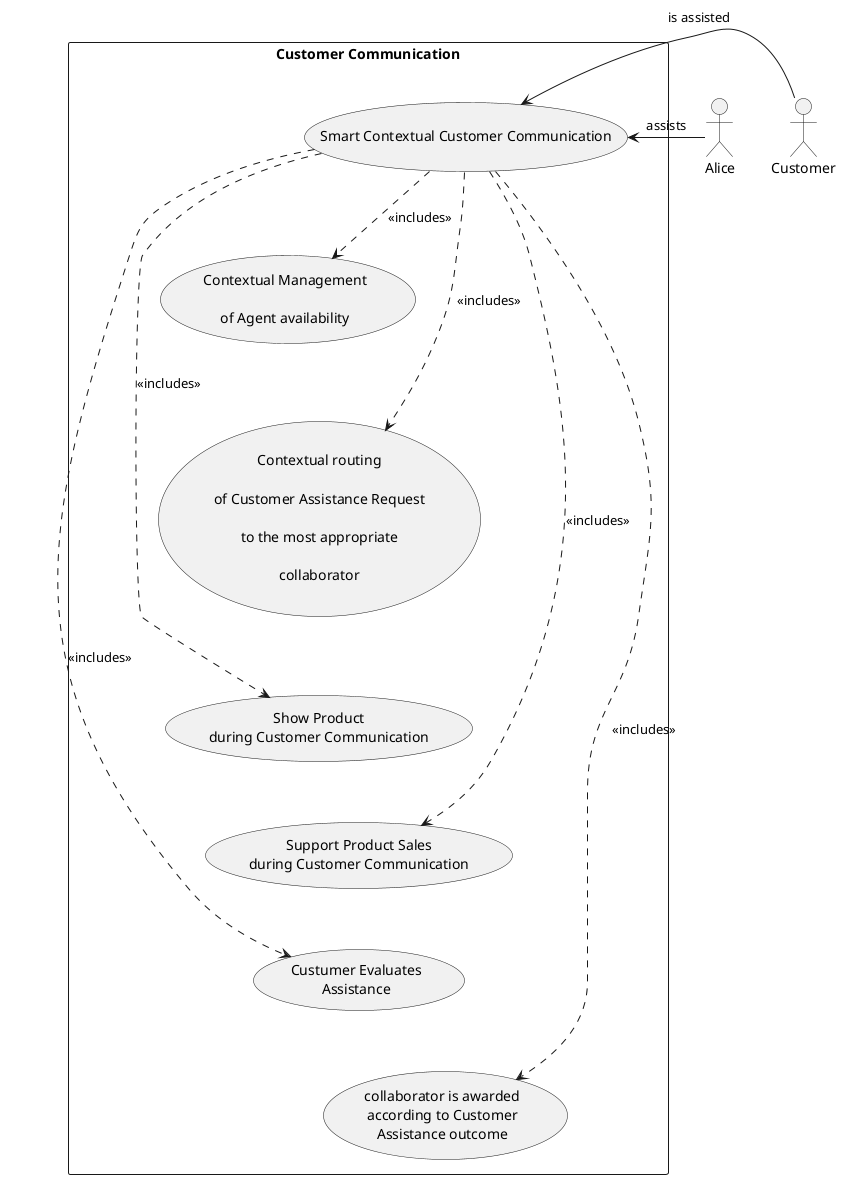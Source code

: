 @startuml

actor Alice
actor Customer

rectangle "Customer Communication" {
  usecase (Smart Contextual Customer Communication) as bizzClientCommUC

  usecase contextualRouting2AgentUC as "Contextual routing\n
  of Customer Assistance Request\n
  to the most appropriate\n
  collaborator"

  usecase contextualAgentAvailabilityUC as "Contextual Management\n
  of Agent availability"

  contextualRouting2AgentUC -[hidden]up- contextualAgentAvailabilityUC

  usecase showProductUC as "Show Product\nduring Customer Communication"

  contextualRouting2AgentUC -[hidden]down- showProductUC

  usecase salesUC as "Support Product Sales\nduring Customer Communication"

  salesUC -[hidden]up- showProductUC

  usecase evaluationUC as "Custumer Evaluates\nAssistance"

  salesUC -[hidden]down- evaluationUC

  usecase awardAgentUC as "collaborator is awarded\naccording to Customer\nAssistance outcome"

  awardAgentUC -[hidden]up- evaluationUC
}


bizzClientCommUC ..> contextualAgentAvailabilityUC : <<includes>>
bizzClientCommUC ..> contextualRouting2AgentUC : <<includes>>
bizzClientCommUC ..> showProductUC : <<includes>>
bizzClientCommUC ..> salesUC : <<includes>>
bizzClientCommUC ..> evaluationUC : <<includes>>
bizzClientCommUC ..> awardAgentUC : <<includes>>

Alice -left-> bizzClientCommUC : assists

Customer -right-> bizzClientCommUC : is assisted

@enduml
